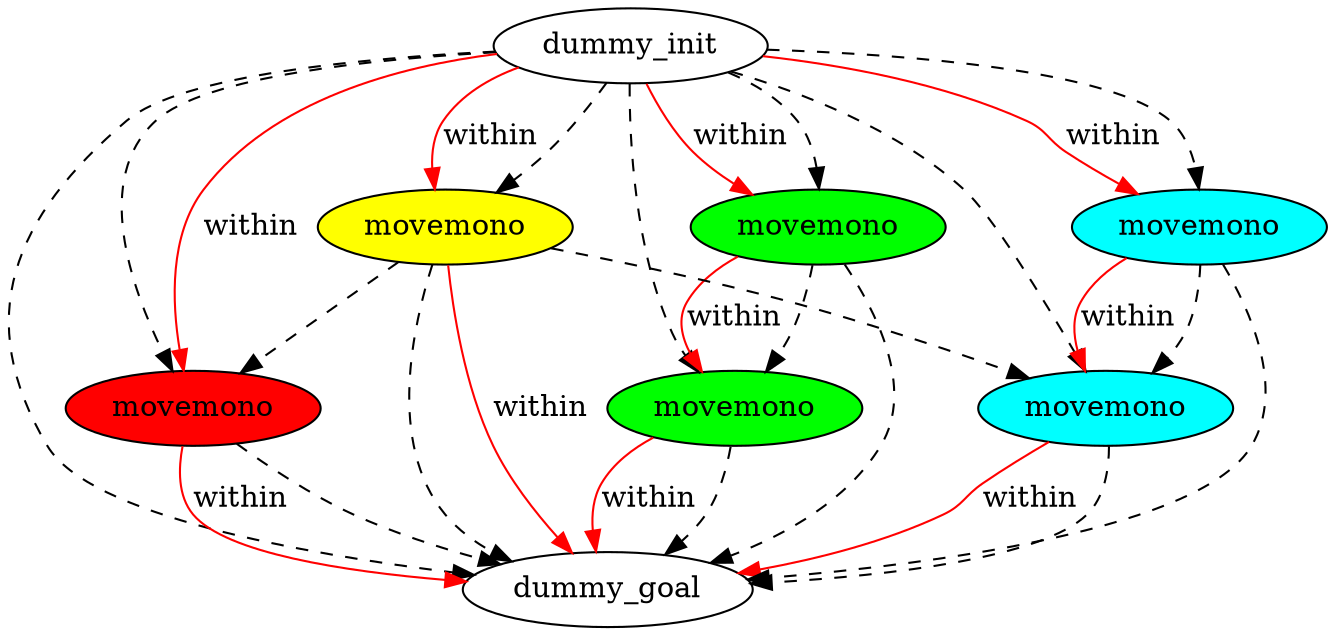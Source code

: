 digraph {
	"014bba62-319b-b848-a42e-342cc1f6fe9b" [label=dummy_init fillcolor=white style=filled]
	"b2a8d87d-56b4-aa33-680e-cdd91132eb2a" [label=dummy_goal fillcolor=white style=filled]
	"3367c15e-f93c-3b06-c822-59fffcdc5ebf" [label=movemono fillcolor=red style=filled]
	"4ad2b732-fa9b-74cf-8c09-0de46c2478a1" [label=movemono fillcolor=green style=filled]
	"dfd8ed46-6568-a2ac-92e4-34df00ab61a5" [label=movemono fillcolor=green style=filled]
	"b1c538cf-e90e-a5ad-d3d0-5b49f925f1c5" [label=movemono fillcolor=yellow style=filled]
	"24a3c20b-3368-e97d-7e04-2532ee6b4b22" [label=movemono fillcolor=cyan style=filled]
	"a0324b57-116a-127c-aacd-09c658d1c7ac" [label=movemono fillcolor=cyan style=filled]
	"a0324b57-116a-127c-aacd-09c658d1c7ac" -> "b2a8d87d-56b4-aa33-680e-cdd91132eb2a" [color=black style=dashed]
	"b1c538cf-e90e-a5ad-d3d0-5b49f925f1c5" -> "b2a8d87d-56b4-aa33-680e-cdd91132eb2a" [color=black style=dashed]
	"a0324b57-116a-127c-aacd-09c658d1c7ac" -> "24a3c20b-3368-e97d-7e04-2532ee6b4b22" [color=black style=dashed]
	"4ad2b732-fa9b-74cf-8c09-0de46c2478a1" -> "b2a8d87d-56b4-aa33-680e-cdd91132eb2a" [color=black style=dashed]
	"014bba62-319b-b848-a42e-342cc1f6fe9b" -> "dfd8ed46-6568-a2ac-92e4-34df00ab61a5" [color=black style=dashed]
	"014bba62-319b-b848-a42e-342cc1f6fe9b" -> "b1c538cf-e90e-a5ad-d3d0-5b49f925f1c5" [color=black style=dashed]
	"014bba62-319b-b848-a42e-342cc1f6fe9b" -> "3367c15e-f93c-3b06-c822-59fffcdc5ebf" [color=black style=dashed]
	"b1c538cf-e90e-a5ad-d3d0-5b49f925f1c5" -> "3367c15e-f93c-3b06-c822-59fffcdc5ebf" [color=black style=dashed]
	"014bba62-319b-b848-a42e-342cc1f6fe9b" -> "4ad2b732-fa9b-74cf-8c09-0de46c2478a1" [color=black style=dashed]
	"b1c538cf-e90e-a5ad-d3d0-5b49f925f1c5" -> "24a3c20b-3368-e97d-7e04-2532ee6b4b22" [color=black style=dashed]
	"dfd8ed46-6568-a2ac-92e4-34df00ab61a5" -> "4ad2b732-fa9b-74cf-8c09-0de46c2478a1" [color=black style=dashed]
	"24a3c20b-3368-e97d-7e04-2532ee6b4b22" -> "b2a8d87d-56b4-aa33-680e-cdd91132eb2a" [color=black style=dashed]
	"014bba62-319b-b848-a42e-342cc1f6fe9b" -> "a0324b57-116a-127c-aacd-09c658d1c7ac" [color=black style=dashed]
	"014bba62-319b-b848-a42e-342cc1f6fe9b" -> "b2a8d87d-56b4-aa33-680e-cdd91132eb2a" [color=black style=dashed]
	"dfd8ed46-6568-a2ac-92e4-34df00ab61a5" -> "b2a8d87d-56b4-aa33-680e-cdd91132eb2a" [color=black style=dashed]
	"3367c15e-f93c-3b06-c822-59fffcdc5ebf" -> "b2a8d87d-56b4-aa33-680e-cdd91132eb2a" [color=black style=dashed]
	"014bba62-319b-b848-a42e-342cc1f6fe9b" -> "24a3c20b-3368-e97d-7e04-2532ee6b4b22" [color=black style=dashed]
	"014bba62-319b-b848-a42e-342cc1f6fe9b" -> "b1c538cf-e90e-a5ad-d3d0-5b49f925f1c5" [label=within color=red]
	"dfd8ed46-6568-a2ac-92e4-34df00ab61a5" -> "4ad2b732-fa9b-74cf-8c09-0de46c2478a1" [label=within color=red]
	"24a3c20b-3368-e97d-7e04-2532ee6b4b22" -> "b2a8d87d-56b4-aa33-680e-cdd91132eb2a" [label=within color=red]
	"014bba62-319b-b848-a42e-342cc1f6fe9b" -> "dfd8ed46-6568-a2ac-92e4-34df00ab61a5" [label=within color=red]
	"014bba62-319b-b848-a42e-342cc1f6fe9b" -> "a0324b57-116a-127c-aacd-09c658d1c7ac" [label=within color=red]
	"3367c15e-f93c-3b06-c822-59fffcdc5ebf" -> "b2a8d87d-56b4-aa33-680e-cdd91132eb2a" [label=within color=red]
	"b1c538cf-e90e-a5ad-d3d0-5b49f925f1c5" -> "b2a8d87d-56b4-aa33-680e-cdd91132eb2a" [label=within color=red]
	"4ad2b732-fa9b-74cf-8c09-0de46c2478a1" -> "b2a8d87d-56b4-aa33-680e-cdd91132eb2a" [label=within color=red]
	"014bba62-319b-b848-a42e-342cc1f6fe9b" -> "3367c15e-f93c-3b06-c822-59fffcdc5ebf" [label=within color=red]
	"a0324b57-116a-127c-aacd-09c658d1c7ac" -> "24a3c20b-3368-e97d-7e04-2532ee6b4b22" [label=within color=red]
}
